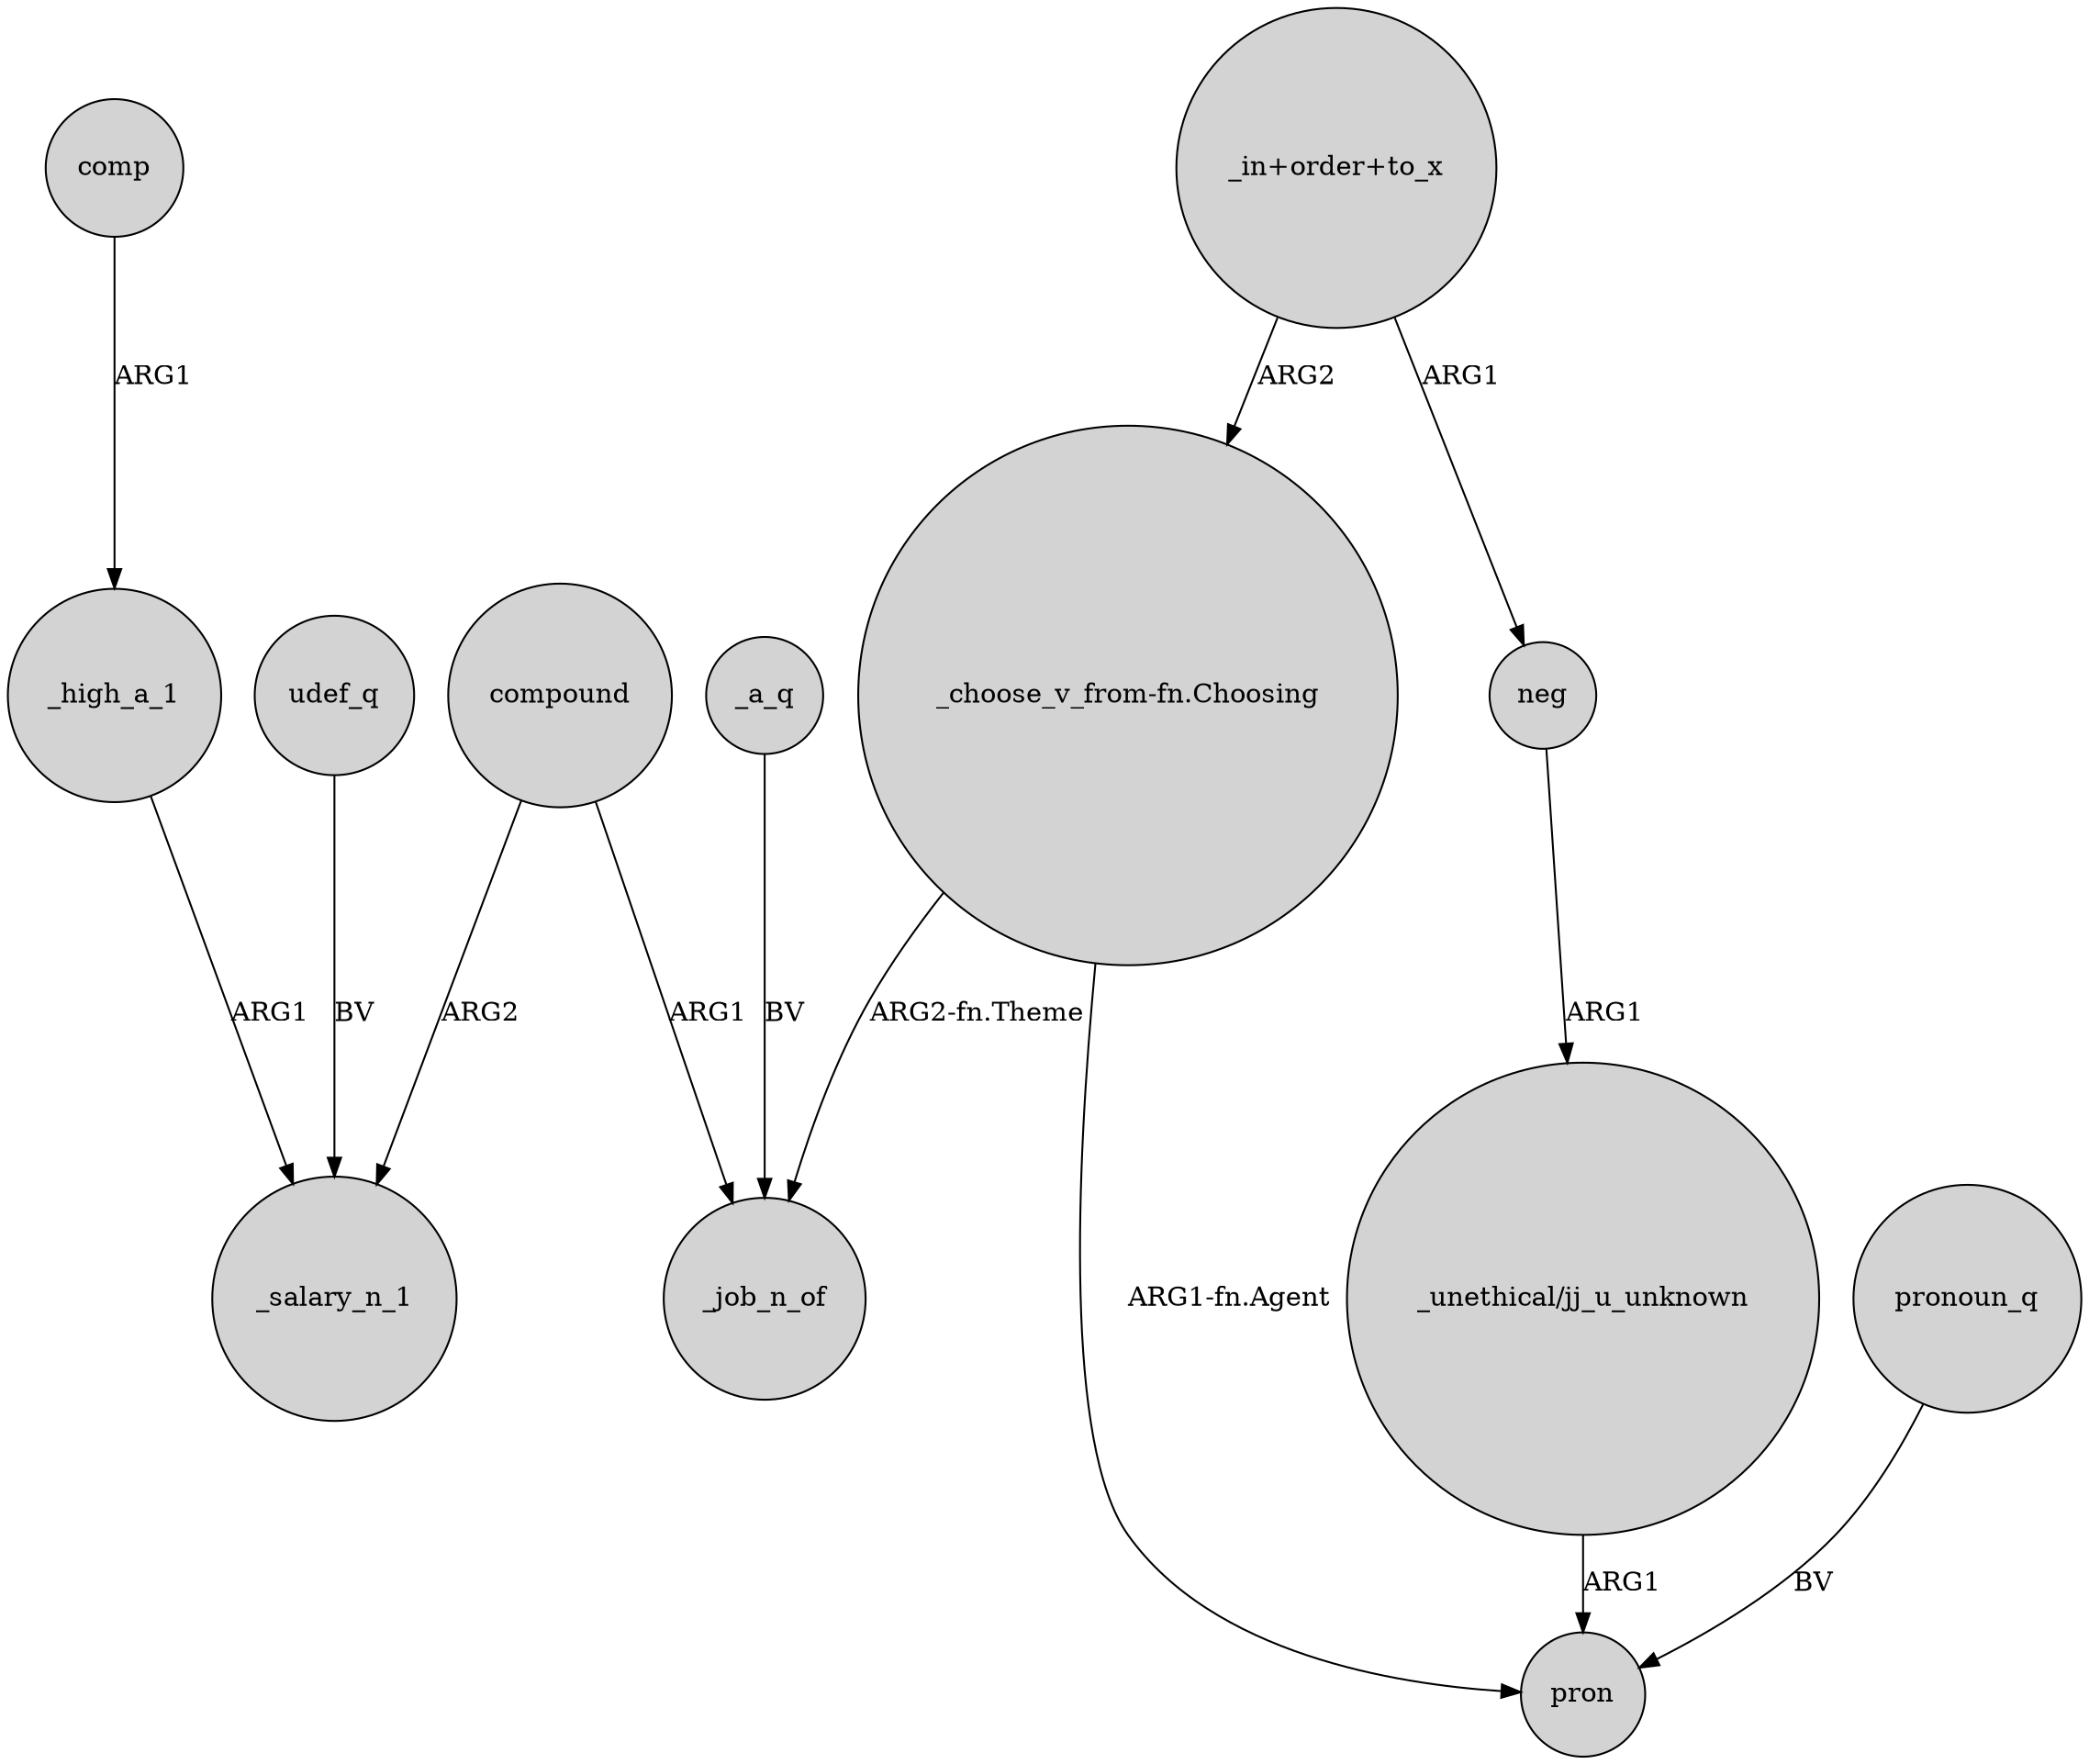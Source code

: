 digraph {
	node [shape=circle style=filled]
	neg -> "_unethical/jj_u_unknown" [label=ARG1]
	compound -> _salary_n_1 [label=ARG2]
	"_choose_v_from-fn.Choosing" -> _job_n_of [label="ARG2-fn.Theme"]
	"_unethical/jj_u_unknown" -> pron [label=ARG1]
	comp -> _high_a_1 [label=ARG1]
	"_in+order+to_x" -> neg [label=ARG1]
	"_in+order+to_x" -> "_choose_v_from-fn.Choosing" [label=ARG2]
	udef_q -> _salary_n_1 [label=BV]
	"_choose_v_from-fn.Choosing" -> pron [label="ARG1-fn.Agent"]
	_high_a_1 -> _salary_n_1 [label=ARG1]
	compound -> _job_n_of [label=ARG1]
	_a_q -> _job_n_of [label=BV]
	pronoun_q -> pron [label=BV]
}
